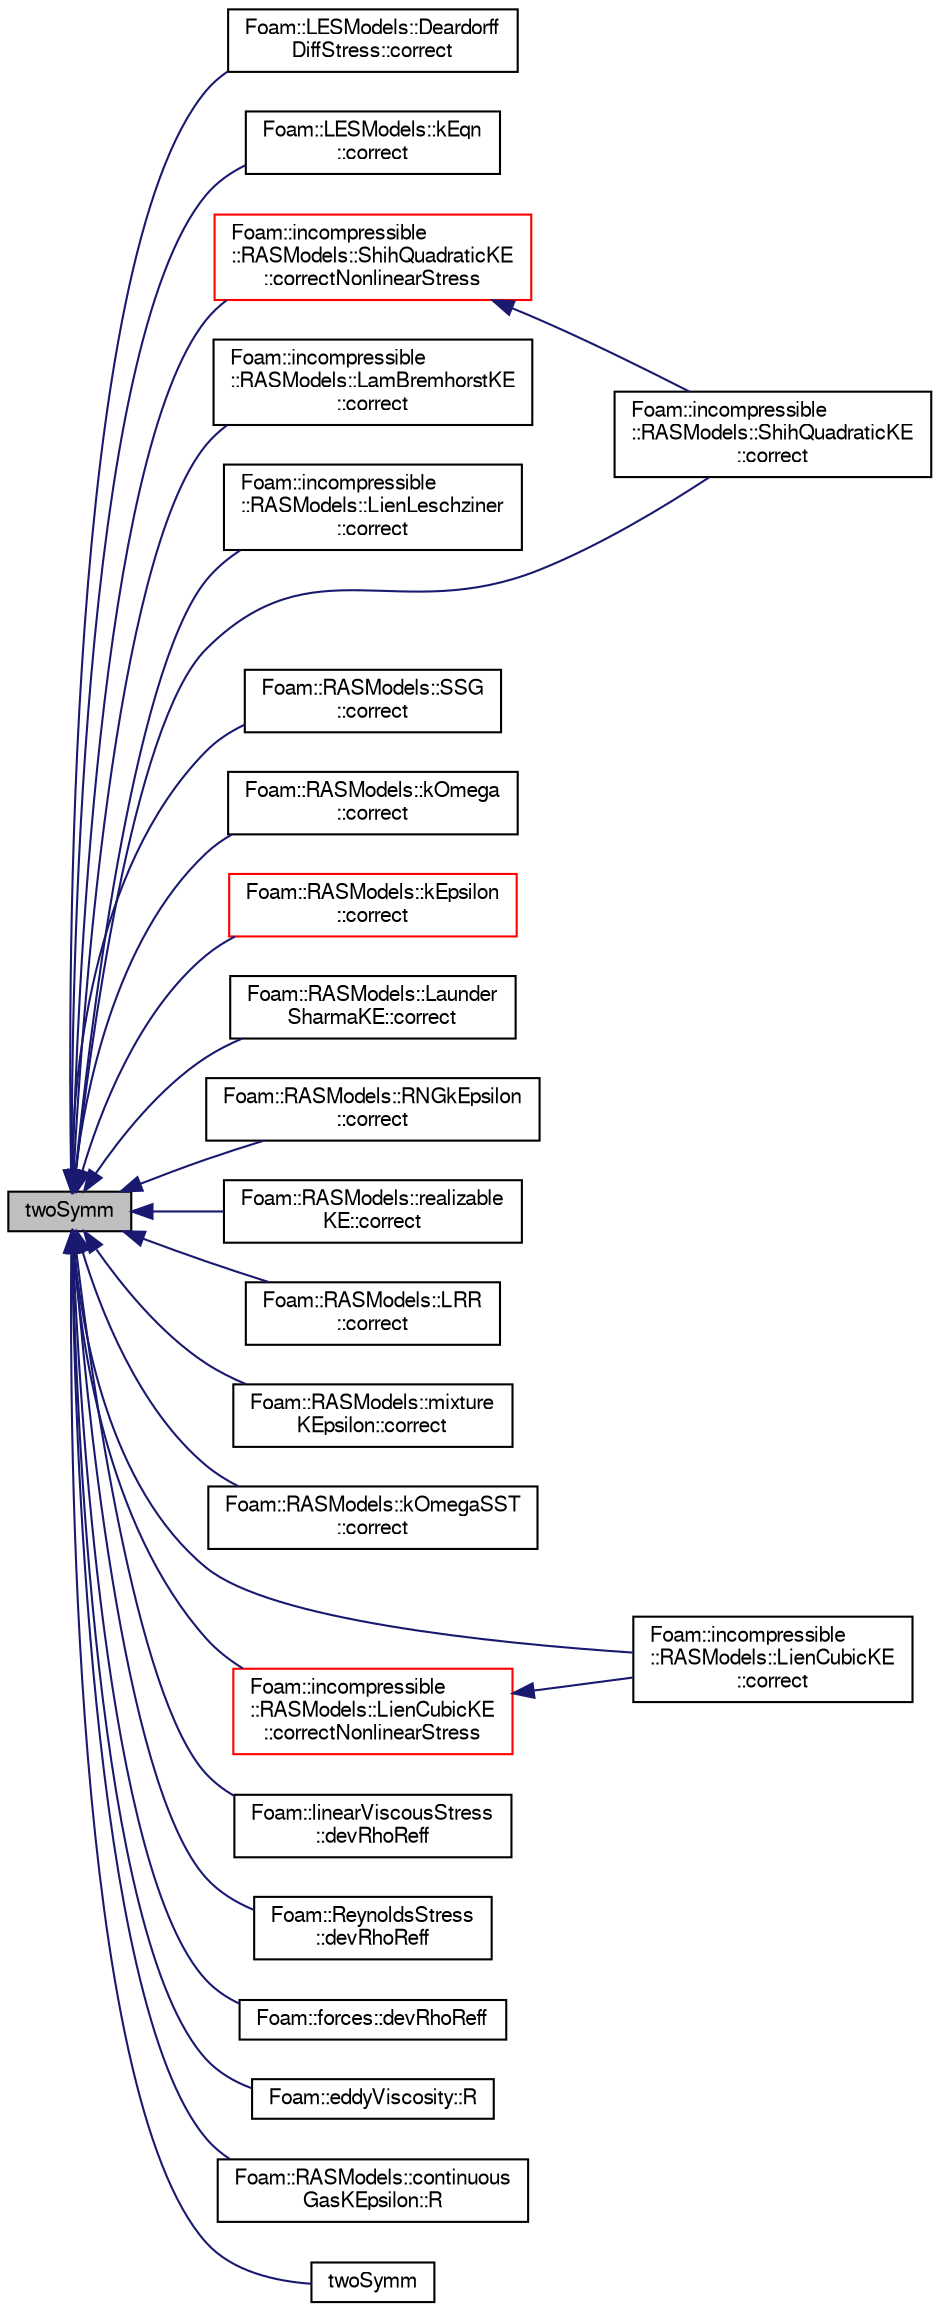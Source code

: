 digraph "twoSymm"
{
  bgcolor="transparent";
  edge [fontname="FreeSans",fontsize="10",labelfontname="FreeSans",labelfontsize="10"];
  node [fontname="FreeSans",fontsize="10",shape=record];
  rankdir="LR";
  Node1 [label="twoSymm",height=0.2,width=0.4,color="black", fillcolor="grey75", style="filled" fontcolor="black"];
  Node1 -> Node2 [dir="back",color="midnightblue",fontsize="10",style="solid",fontname="FreeSans"];
  Node2 [label="Foam::LESModels::Deardorff\lDiffStress::correct",height=0.2,width=0.4,color="black",URL="$a00482.html#a3ae44b28050c3aa494c1d8e18cf618c1",tooltip="Correct sub-grid stress, eddy-Viscosity and related properties. "];
  Node1 -> Node3 [dir="back",color="midnightblue",fontsize="10",style="solid",fontname="FreeSans"];
  Node3 [label="Foam::LESModels::kEqn\l::correct",height=0.2,width=0.4,color="black",URL="$a01190.html#a3ae44b28050c3aa494c1d8e18cf618c1",tooltip="Correct eddy-Viscosity and related properties. "];
  Node1 -> Node4 [dir="back",color="midnightblue",fontsize="10",style="solid",fontname="FreeSans"];
  Node4 [label="Foam::incompressible\l::RASModels::ShihQuadraticKE\l::correct",height=0.2,width=0.4,color="black",URL="$a02228.html#a3ae44b28050c3aa494c1d8e18cf618c1",tooltip="Solve the turbulence equations and correct the turbulence viscosity. "];
  Node1 -> Node5 [dir="back",color="midnightblue",fontsize="10",style="solid",fontname="FreeSans"];
  Node5 [label="Foam::incompressible\l::RASModels::LamBremhorstKE\l::correct",height=0.2,width=0.4,color="black",URL="$a01226.html#a3ae44b28050c3aa494c1d8e18cf618c1",tooltip="Solve the turbulence equations and correct the turbulence viscosity. "];
  Node1 -> Node6 [dir="back",color="midnightblue",fontsize="10",style="solid",fontname="FreeSans"];
  Node6 [label="Foam::incompressible\l::RASModels::LienLeschziner\l::correct",height=0.2,width=0.4,color="black",URL="$a01274.html#a3ae44b28050c3aa494c1d8e18cf618c1",tooltip="Solve the turbulence equations and correct the turbulence viscosity. "];
  Node1 -> Node7 [dir="back",color="midnightblue",fontsize="10",style="solid",fontname="FreeSans"];
  Node7 [label="Foam::incompressible\l::RASModels::LienCubicKE\l::correct",height=0.2,width=0.4,color="black",URL="$a01273.html#a3ae44b28050c3aa494c1d8e18cf618c1",tooltip="Solve the turbulence equations and correct the turbulence viscosity. "];
  Node1 -> Node8 [dir="back",color="midnightblue",fontsize="10",style="solid",fontname="FreeSans"];
  Node8 [label="Foam::RASModels::SSG\l::correct",height=0.2,width=0.4,color="black",URL="$a02350.html#a3ae44b28050c3aa494c1d8e18cf618c1",tooltip="Solve the turbulence equations and correct eddy-Viscosity and. "];
  Node1 -> Node9 [dir="back",color="midnightblue",fontsize="10",style="solid",fontname="FreeSans"];
  Node9 [label="Foam::RASModels::kOmega\l::correct",height=0.2,width=0.4,color="black",URL="$a01206.html#a3ae44b28050c3aa494c1d8e18cf618c1",tooltip="Solve the turbulence equations and correct the turbulence viscosity. "];
  Node1 -> Node10 [dir="back",color="midnightblue",fontsize="10",style="solid",fontname="FreeSans"];
  Node10 [label="Foam::RASModels::kEpsilon\l::correct",height=0.2,width=0.4,color="red",URL="$a01189.html#a3ae44b28050c3aa494c1d8e18cf618c1",tooltip="Solve the turbulence equations and correct the turbulence viscosity. "];
  Node1 -> Node11 [dir="back",color="midnightblue",fontsize="10",style="solid",fontname="FreeSans"];
  Node11 [label="Foam::RASModels::Launder\lSharmaKE::correct",height=0.2,width=0.4,color="black",URL="$a01236.html#a3ae44b28050c3aa494c1d8e18cf618c1",tooltip="Solve the turbulence equations and correct the turbulence viscosity. "];
  Node1 -> Node12 [dir="back",color="midnightblue",fontsize="10",style="solid",fontname="FreeSans"];
  Node12 [label="Foam::RASModels::RNGkEpsilon\l::correct",height=0.2,width=0.4,color="black",URL="$a02145.html#a3ae44b28050c3aa494c1d8e18cf618c1",tooltip="Solve the turbulence equations and correct the turbulence viscosity. "];
  Node1 -> Node13 [dir="back",color="midnightblue",fontsize="10",style="solid",fontname="FreeSans"];
  Node13 [label="Foam::RASModels::realizable\lKE::correct",height=0.2,width=0.4,color="black",URL="$a02037.html#a3ae44b28050c3aa494c1d8e18cf618c1",tooltip="Solve the turbulence equations and correct the turbulence viscosity. "];
  Node1 -> Node14 [dir="back",color="midnightblue",fontsize="10",style="solid",fontname="FreeSans"];
  Node14 [label="Foam::RASModels::LRR\l::correct",height=0.2,width=0.4,color="black",URL="$a01344.html#a3ae44b28050c3aa494c1d8e18cf618c1",tooltip="Solve the turbulence equations and correct eddy-Viscosity and. "];
  Node1 -> Node15 [dir="back",color="midnightblue",fontsize="10",style="solid",fontname="FreeSans"];
  Node15 [label="Foam::RASModels::mixture\lKEpsilon::correct",height=0.2,width=0.4,color="black",URL="$a01476.html#a3ae44b28050c3aa494c1d8e18cf618c1",tooltip="Solve the turbulence equations and correct the turbulence viscosity. "];
  Node1 -> Node16 [dir="back",color="midnightblue",fontsize="10",style="solid",fontname="FreeSans"];
  Node16 [label="Foam::RASModels::kOmegaSST\l::correct",height=0.2,width=0.4,color="black",URL="$a01207.html#a3ae44b28050c3aa494c1d8e18cf618c1",tooltip="Solve the turbulence equations and correct the turbulence viscosity. "];
  Node1 -> Node17 [dir="back",color="midnightblue",fontsize="10",style="solid",fontname="FreeSans"];
  Node17 [label="Foam::incompressible\l::RASModels::ShihQuadraticKE\l::correctNonlinearStress",height=0.2,width=0.4,color="red",URL="$a02228.html#aaeceed08f8e5aa404ea620bbed333cf2"];
  Node17 -> Node4 [dir="back",color="midnightblue",fontsize="10",style="solid",fontname="FreeSans"];
  Node1 -> Node18 [dir="back",color="midnightblue",fontsize="10",style="solid",fontname="FreeSans"];
  Node18 [label="Foam::incompressible\l::RASModels::LienCubicKE\l::correctNonlinearStress",height=0.2,width=0.4,color="red",URL="$a01273.html#aaeceed08f8e5aa404ea620bbed333cf2"];
  Node18 -> Node7 [dir="back",color="midnightblue",fontsize="10",style="solid",fontname="FreeSans"];
  Node1 -> Node19 [dir="back",color="midnightblue",fontsize="10",style="solid",fontname="FreeSans"];
  Node19 [label="Foam::linearViscousStress\l::devRhoReff",height=0.2,width=0.4,color="black",URL="$a01310.html#a2100c17734b208e9539274853e45243b",tooltip="Return the effective stress tensor. "];
  Node1 -> Node20 [dir="back",color="midnightblue",fontsize="10",style="solid",fontname="FreeSans"];
  Node20 [label="Foam::ReynoldsStress\l::devRhoReff",height=0.2,width=0.4,color="black",URL="$a02130.html#a2100c17734b208e9539274853e45243b",tooltip="Return the effective stress tensor. "];
  Node1 -> Node21 [dir="back",color="midnightblue",fontsize="10",style="solid",fontname="FreeSans"];
  Node21 [label="Foam::forces::devRhoReff",height=0.2,width=0.4,color="black",URL="$a00831.html#a2100c17734b208e9539274853e45243b",tooltip="Return the effective viscous stress (laminar + turbulent). "];
  Node1 -> Node22 [dir="back",color="midnightblue",fontsize="10",style="solid",fontname="FreeSans"];
  Node22 [label="Foam::eddyViscosity::R",height=0.2,width=0.4,color="black",URL="$a00589.html#a5b616007efd56ecd63ab335beb746aef",tooltip="Return the Reynolds stress tensor. "];
  Node1 -> Node23 [dir="back",color="midnightblue",fontsize="10",style="solid",fontname="FreeSans"];
  Node23 [label="Foam::RASModels::continuous\lGasKEpsilon::R",height=0.2,width=0.4,color="black",URL="$a00381.html#ac5145ef5d2a1053453d5b89c6bb9c8c6",tooltip="Return the Reynolds stress tensor. "];
  Node1 -> Node24 [dir="back",color="midnightblue",fontsize="10",style="solid",fontname="FreeSans"];
  Node24 [label="twoSymm",height=0.2,width=0.4,color="black",URL="$a10237.html#a54aa4069653a764f60005cad7d28f671"];
}
